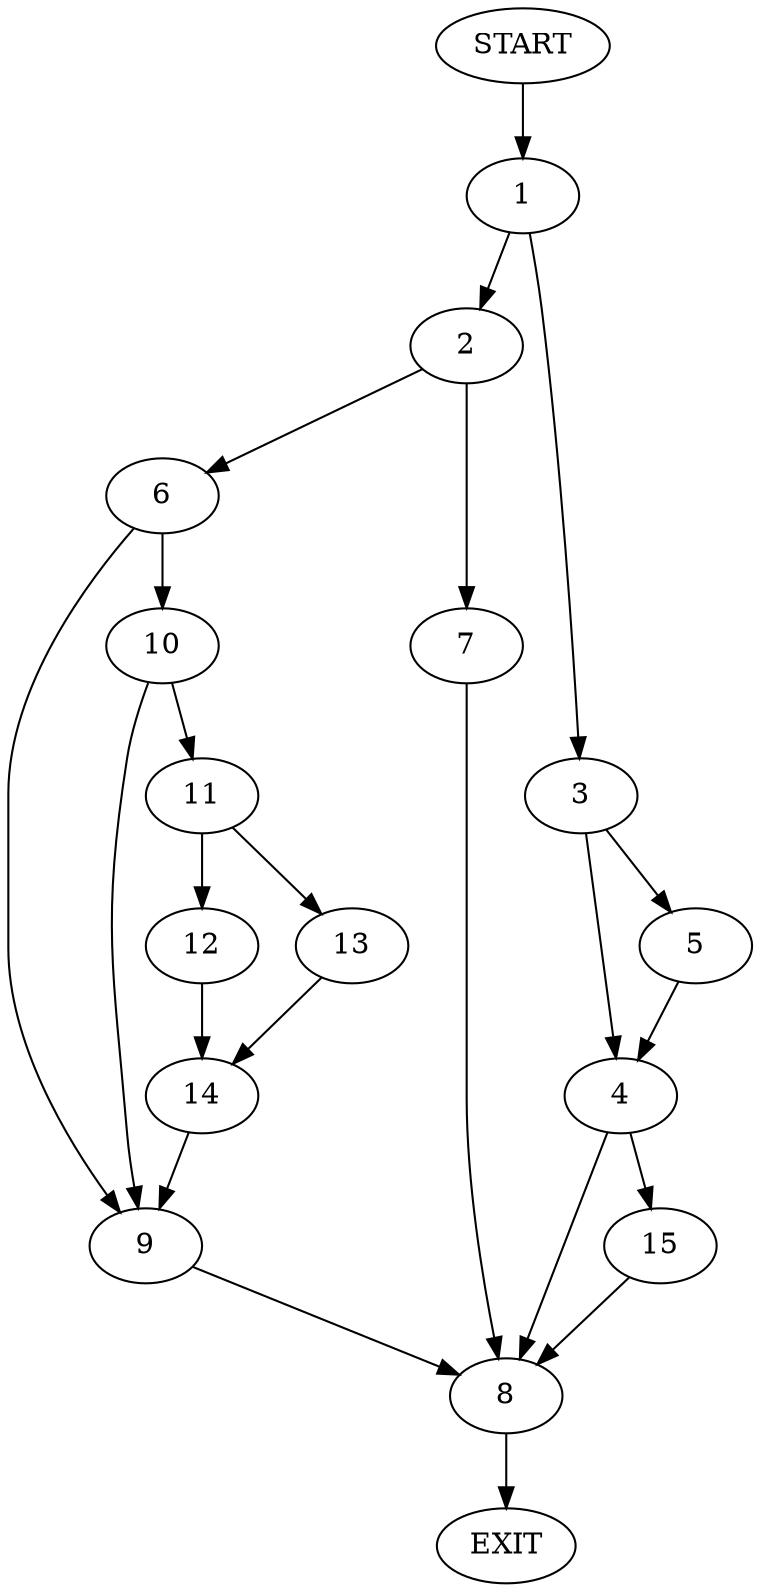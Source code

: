 digraph {
0 [label="START"]
16 [label="EXIT"]
0 -> 1
1 -> 2
1 -> 3
3 -> 4
3 -> 5
2 -> 6
2 -> 7
7 -> 8
6 -> 9
6 -> 10
10 -> 11
10 -> 9
9 -> 8
11 -> 12
11 -> 13
13 -> 14
12 -> 14
14 -> 9
8 -> 16
4 -> 15
4 -> 8
5 -> 4
15 -> 8
}
